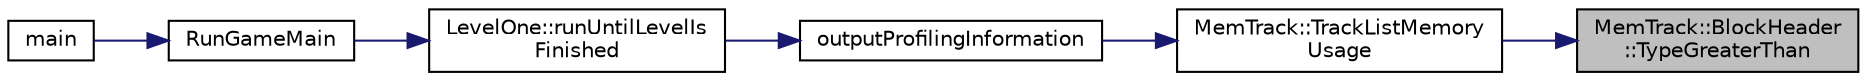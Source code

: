 digraph "MemTrack::BlockHeader::TypeGreaterThan"
{
 // LATEX_PDF_SIZE
  edge [fontname="Helvetica",fontsize="10",labelfontname="Helvetica",labelfontsize="10"];
  node [fontname="Helvetica",fontsize="10",shape=record];
  rankdir="RL";
  Node1 [label="MemTrack::BlockHeader\l::TypeGreaterThan",height=0.2,width=0.4,color="black", fillcolor="grey75", style="filled", fontcolor="black",tooltip=" "];
  Node1 -> Node2 [dir="back",color="midnightblue",fontsize="10",style="solid"];
  Node2 [label="MemTrack::TrackListMemory\lUsage",height=0.2,width=0.4,color="black", fillcolor="white", style="filled",URL="$namespace_mem_track.html#a7745e0f9bd319b8f0785fc879b24b02e",tooltip=" "];
  Node2 -> Node3 [dir="back",color="midnightblue",fontsize="10",style="solid"];
  Node3 [label="outputProfilingInformation",height=0.2,width=0.4,color="black", fillcolor="white", style="filled",URL="$_profiler_8cpp.html#af6f4d8d9d59f722dbabada97519b0d52",tooltip=" "];
  Node3 -> Node4 [dir="back",color="midnightblue",fontsize="10",style="solid"];
  Node4 [label="LevelOne::runUntilLevelIs\lFinished",height=0.2,width=0.4,color="black", fillcolor="white", style="filled",URL="$class_level_one.html#afd011cbfd58c10d7bcaabbbdf7b884a3",tooltip="Indicates that the level will loop internally handling all input, and output (audio,..."];
  Node4 -> Node5 [dir="back",color="midnightblue",fontsize="10",style="solid"];
  Node5 [label="RunGameMain",height=0.2,width=0.4,color="black", fillcolor="white", style="filled",URL="$main_8cpp.html#aa4173368a267598f9c3c83944e79a303",tooltip=" "];
  Node5 -> Node6 [dir="back",color="midnightblue",fontsize="10",style="solid"];
  Node6 [label="main",height=0.2,width=0.4,color="black", fillcolor="white", style="filled",URL="$main_8cpp.html#a3c04138a5bfe5d72780bb7e82a18e627",tooltip=" "];
}
